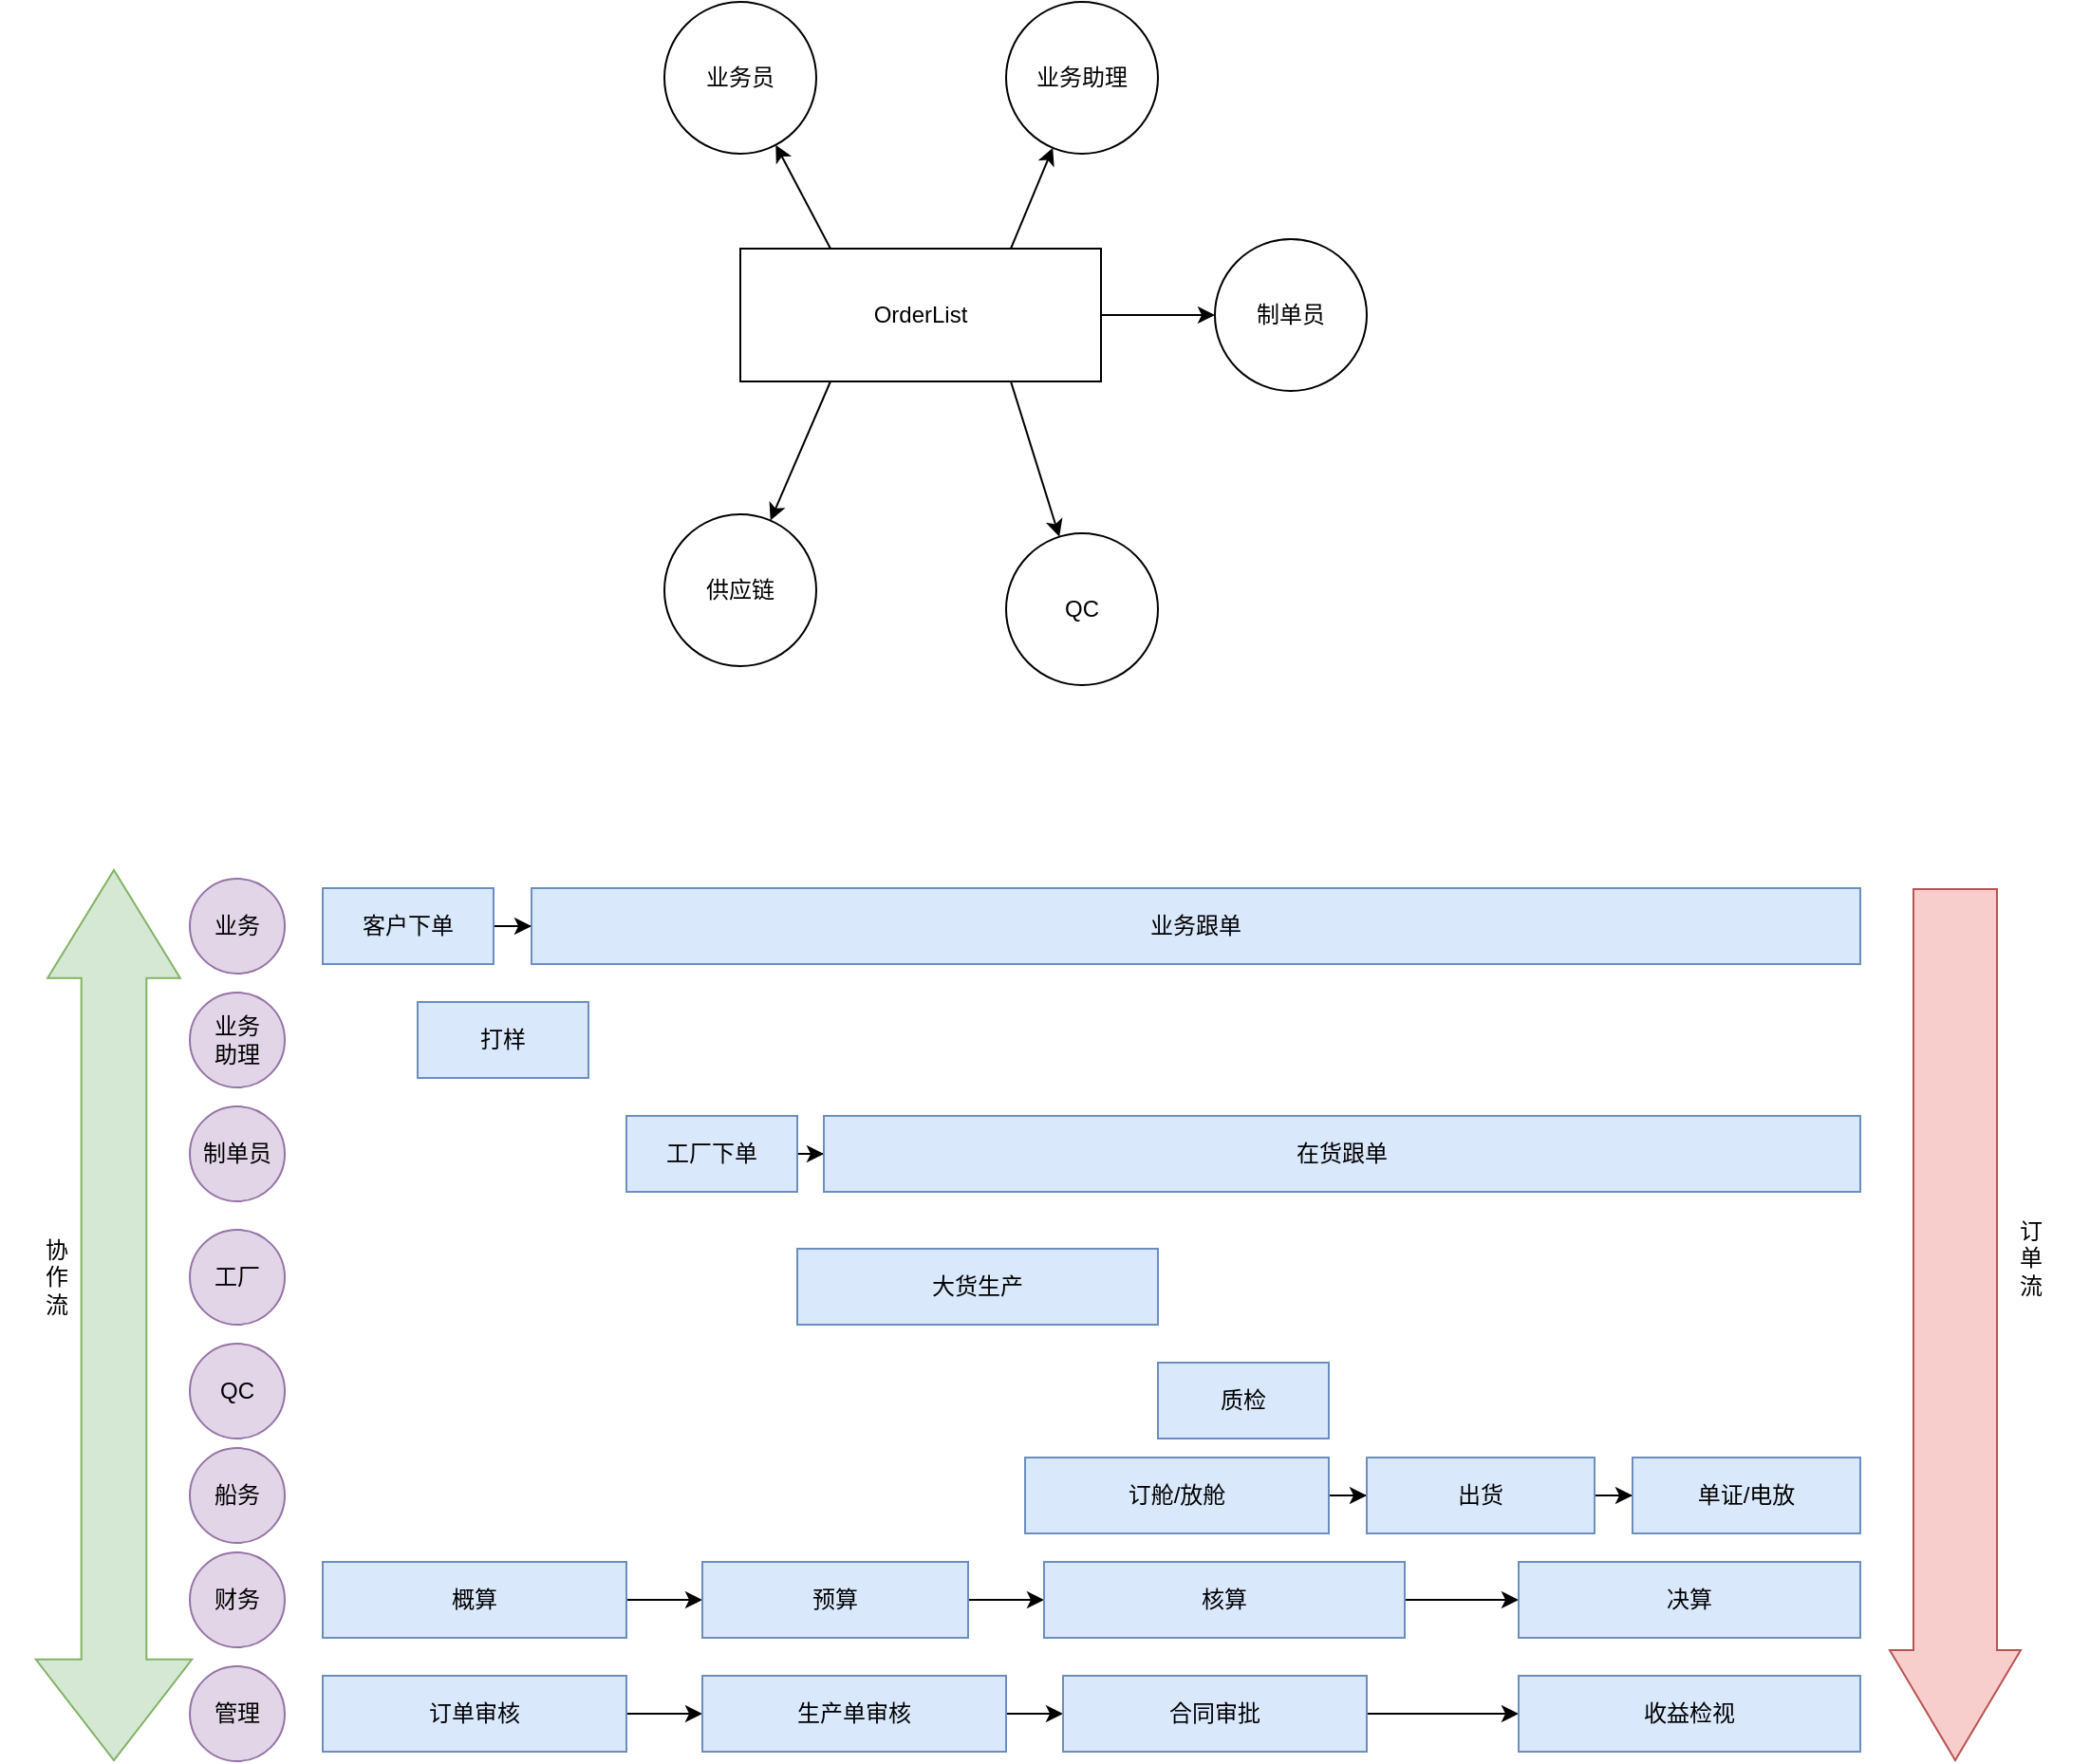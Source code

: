 <mxfile version="28.1.0">
  <diagram name="第 1 页" id="qLG8cJmZxrwSkcStaCnF">
    <mxGraphModel dx="2178" dy="903" grid="0" gridSize="10" guides="1" tooltips="1" connect="1" arrows="1" fold="1" page="1" pageScale="1" pageWidth="827" pageHeight="1169" math="0" shadow="0">
      <root>
        <mxCell id="0" />
        <mxCell id="1" parent="0" />
        <mxCell id="Af63RQCoWhY6OaajXl5Q-11" style="rounded=0;orthogonalLoop=1;jettySize=auto;html=1;exitX=0.25;exitY=0;exitDx=0;exitDy=0;" edge="1" parent="1" source="Af63RQCoWhY6OaajXl5Q-5" target="Af63RQCoWhY6OaajXl5Q-6">
          <mxGeometry relative="1" as="geometry" />
        </mxCell>
        <mxCell id="Af63RQCoWhY6OaajXl5Q-12" style="rounded=0;orthogonalLoop=1;jettySize=auto;html=1;exitX=0.75;exitY=0;exitDx=0;exitDy=0;" edge="1" parent="1" source="Af63RQCoWhY6OaajXl5Q-5" target="Af63RQCoWhY6OaajXl5Q-7">
          <mxGeometry relative="1" as="geometry" />
        </mxCell>
        <mxCell id="Af63RQCoWhY6OaajXl5Q-13" style="edgeStyle=orthogonalEdgeStyle;rounded=0;orthogonalLoop=1;jettySize=auto;html=1;exitX=1;exitY=0.5;exitDx=0;exitDy=0;" edge="1" parent="1" source="Af63RQCoWhY6OaajXl5Q-5" target="Af63RQCoWhY6OaajXl5Q-8">
          <mxGeometry relative="1" as="geometry" />
        </mxCell>
        <mxCell id="Af63RQCoWhY6OaajXl5Q-14" style="rounded=0;orthogonalLoop=1;jettySize=auto;html=1;exitX=0.75;exitY=1;exitDx=0;exitDy=0;" edge="1" parent="1" source="Af63RQCoWhY6OaajXl5Q-5" target="Af63RQCoWhY6OaajXl5Q-9">
          <mxGeometry relative="1" as="geometry" />
        </mxCell>
        <mxCell id="Af63RQCoWhY6OaajXl5Q-15" style="rounded=0;orthogonalLoop=1;jettySize=auto;html=1;exitX=0.25;exitY=1;exitDx=0;exitDy=0;" edge="1" parent="1" source="Af63RQCoWhY6OaajXl5Q-5" target="Af63RQCoWhY6OaajXl5Q-10">
          <mxGeometry relative="1" as="geometry" />
        </mxCell>
        <mxCell id="Af63RQCoWhY6OaajXl5Q-5" value="OrderList" style="rounded=0;whiteSpace=wrap;html=1;" vertex="1" parent="1">
          <mxGeometry x="300" y="150" width="190" height="70" as="geometry" />
        </mxCell>
        <mxCell id="Af63RQCoWhY6OaajXl5Q-6" value="业务员" style="ellipse;whiteSpace=wrap;html=1;aspect=fixed;" vertex="1" parent="1">
          <mxGeometry x="260" y="20" width="80" height="80" as="geometry" />
        </mxCell>
        <mxCell id="Af63RQCoWhY6OaajXl5Q-7" value="业务助理" style="ellipse;whiteSpace=wrap;html=1;aspect=fixed;" vertex="1" parent="1">
          <mxGeometry x="440" y="20" width="80" height="80" as="geometry" />
        </mxCell>
        <mxCell id="Af63RQCoWhY6OaajXl5Q-8" value="制单员" style="ellipse;whiteSpace=wrap;html=1;aspect=fixed;" vertex="1" parent="1">
          <mxGeometry x="550" y="145" width="80" height="80" as="geometry" />
        </mxCell>
        <mxCell id="Af63RQCoWhY6OaajXl5Q-9" value="QC" style="ellipse;whiteSpace=wrap;html=1;aspect=fixed;" vertex="1" parent="1">
          <mxGeometry x="440" y="300" width="80" height="80" as="geometry" />
        </mxCell>
        <mxCell id="Af63RQCoWhY6OaajXl5Q-10" value="供应链" style="ellipse;whiteSpace=wrap;html=1;aspect=fixed;" vertex="1" parent="1">
          <mxGeometry x="260" y="290" width="80" height="80" as="geometry" />
        </mxCell>
        <mxCell id="Af63RQCoWhY6OaajXl5Q-45" style="edgeStyle=orthogonalEdgeStyle;rounded=0;orthogonalLoop=1;jettySize=auto;html=1;entryX=0;entryY=0.5;entryDx=0;entryDy=0;" edge="1" parent="1" source="Af63RQCoWhY6OaajXl5Q-16" target="Af63RQCoWhY6OaajXl5Q-28">
          <mxGeometry relative="1" as="geometry" />
        </mxCell>
        <mxCell id="Af63RQCoWhY6OaajXl5Q-16" value="客户下单" style="rounded=0;whiteSpace=wrap;html=1;fillColor=#dae8fc;strokeColor=#6c8ebf;" vertex="1" parent="1">
          <mxGeometry x="80" y="487" width="90" height="40" as="geometry" />
        </mxCell>
        <mxCell id="Af63RQCoWhY6OaajXl5Q-46" style="edgeStyle=orthogonalEdgeStyle;rounded=0;orthogonalLoop=1;jettySize=auto;html=1;" edge="1" parent="1" source="Af63RQCoWhY6OaajXl5Q-19" target="Af63RQCoWhY6OaajXl5Q-24">
          <mxGeometry relative="1" as="geometry" />
        </mxCell>
        <mxCell id="Af63RQCoWhY6OaajXl5Q-19" value="工厂下单" style="rounded=0;whiteSpace=wrap;html=1;fillColor=#dae8fc;strokeColor=#6c8ebf;" vertex="1" parent="1">
          <mxGeometry x="240" y="607" width="90" height="40" as="geometry" />
        </mxCell>
        <mxCell id="Af63RQCoWhY6OaajXl5Q-20" value="大货生产" style="rounded=0;whiteSpace=wrap;html=1;fillColor=#dae8fc;strokeColor=#6c8ebf;" vertex="1" parent="1">
          <mxGeometry x="330" y="677" width="190" height="40" as="geometry" />
        </mxCell>
        <mxCell id="Af63RQCoWhY6OaajXl5Q-21" value="质检" style="rounded=0;whiteSpace=wrap;html=1;fillColor=#dae8fc;strokeColor=#6c8ebf;" vertex="1" parent="1">
          <mxGeometry x="520" y="737" width="90" height="40" as="geometry" />
        </mxCell>
        <mxCell id="Af63RQCoWhY6OaajXl5Q-47" style="edgeStyle=orthogonalEdgeStyle;rounded=0;orthogonalLoop=1;jettySize=auto;html=1;entryX=0;entryY=0.5;entryDx=0;entryDy=0;" edge="1" parent="1" source="Af63RQCoWhY6OaajXl5Q-22" target="Af63RQCoWhY6OaajXl5Q-26">
          <mxGeometry relative="1" as="geometry" />
        </mxCell>
        <mxCell id="Af63RQCoWhY6OaajXl5Q-22" value="订舱/放舱" style="rounded=0;whiteSpace=wrap;html=1;fillColor=#dae8fc;strokeColor=#6c8ebf;" vertex="1" parent="1">
          <mxGeometry x="450" y="787" width="160" height="40" as="geometry" />
        </mxCell>
        <mxCell id="Af63RQCoWhY6OaajXl5Q-24" value="在货跟单" style="rounded=0;whiteSpace=wrap;html=1;fillColor=#dae8fc;strokeColor=#6c8ebf;" vertex="1" parent="1">
          <mxGeometry x="344" y="607" width="546" height="40" as="geometry" />
        </mxCell>
        <mxCell id="Af63RQCoWhY6OaajXl5Q-25" value="打样" style="rounded=0;whiteSpace=wrap;html=1;fillColor=#dae8fc;strokeColor=#6c8ebf;" vertex="1" parent="1">
          <mxGeometry x="130" y="547" width="90" height="40" as="geometry" />
        </mxCell>
        <mxCell id="Af63RQCoWhY6OaajXl5Q-48" style="edgeStyle=orthogonalEdgeStyle;rounded=0;orthogonalLoop=1;jettySize=auto;html=1;entryX=0;entryY=0.5;entryDx=0;entryDy=0;" edge="1" parent="1" source="Af63RQCoWhY6OaajXl5Q-26" target="Af63RQCoWhY6OaajXl5Q-27">
          <mxGeometry relative="1" as="geometry" />
        </mxCell>
        <mxCell id="Af63RQCoWhY6OaajXl5Q-26" value="出货" style="rounded=0;whiteSpace=wrap;html=1;fillColor=#dae8fc;strokeColor=#6c8ebf;" vertex="1" parent="1">
          <mxGeometry x="630" y="787" width="120" height="40" as="geometry" />
        </mxCell>
        <mxCell id="Af63RQCoWhY6OaajXl5Q-27" value="单证/电放" style="rounded=0;whiteSpace=wrap;html=1;fillColor=#dae8fc;strokeColor=#6c8ebf;" vertex="1" parent="1">
          <mxGeometry x="770" y="787" width="120" height="40" as="geometry" />
        </mxCell>
        <mxCell id="Af63RQCoWhY6OaajXl5Q-28" value="业务跟单" style="rounded=0;whiteSpace=wrap;html=1;fillColor=#dae8fc;strokeColor=#6c8ebf;" vertex="1" parent="1">
          <mxGeometry x="190" y="487" width="700" height="40" as="geometry" />
        </mxCell>
        <mxCell id="Af63RQCoWhY6OaajXl5Q-29" value="业务" style="ellipse;whiteSpace=wrap;html=1;aspect=fixed;fillColor=#e1d5e7;strokeColor=#9673a6;" vertex="1" parent="1">
          <mxGeometry x="10" y="482" width="50" height="50" as="geometry" />
        </mxCell>
        <mxCell id="Af63RQCoWhY6OaajXl5Q-30" value="业务&lt;div&gt;助理&lt;/div&gt;" style="ellipse;whiteSpace=wrap;html=1;aspect=fixed;fillColor=#e1d5e7;strokeColor=#9673a6;" vertex="1" parent="1">
          <mxGeometry x="10" y="542" width="50" height="50" as="geometry" />
        </mxCell>
        <mxCell id="Af63RQCoWhY6OaajXl5Q-31" value="制单员" style="ellipse;whiteSpace=wrap;html=1;aspect=fixed;fillColor=#e1d5e7;strokeColor=#9673a6;" vertex="1" parent="1">
          <mxGeometry x="10" y="602" width="50" height="50" as="geometry" />
        </mxCell>
        <mxCell id="Af63RQCoWhY6OaajXl5Q-32" value="工厂" style="ellipse;whiteSpace=wrap;html=1;aspect=fixed;fillColor=#e1d5e7;strokeColor=#9673a6;" vertex="1" parent="1">
          <mxGeometry x="10" y="667" width="50" height="50" as="geometry" />
        </mxCell>
        <mxCell id="Af63RQCoWhY6OaajXl5Q-33" value="QC" style="ellipse;whiteSpace=wrap;html=1;aspect=fixed;fillColor=#e1d5e7;strokeColor=#9673a6;" vertex="1" parent="1">
          <mxGeometry x="10" y="727" width="50" height="50" as="geometry" />
        </mxCell>
        <mxCell id="Af63RQCoWhY6OaajXl5Q-34" value="船务" style="ellipse;whiteSpace=wrap;html=1;aspect=fixed;fillColor=#e1d5e7;strokeColor=#9673a6;" vertex="1" parent="1">
          <mxGeometry x="10" y="782" width="50" height="50" as="geometry" />
        </mxCell>
        <mxCell id="Af63RQCoWhY6OaajXl5Q-35" value="财务" style="ellipse;whiteSpace=wrap;html=1;aspect=fixed;fillColor=#e1d5e7;strokeColor=#9673a6;" vertex="1" parent="1">
          <mxGeometry x="10" y="837" width="50" height="50" as="geometry" />
        </mxCell>
        <mxCell id="Af63RQCoWhY6OaajXl5Q-49" style="edgeStyle=orthogonalEdgeStyle;rounded=0;orthogonalLoop=1;jettySize=auto;html=1;entryX=0;entryY=0.5;entryDx=0;entryDy=0;" edge="1" parent="1" source="Af63RQCoWhY6OaajXl5Q-36" target="Af63RQCoWhY6OaajXl5Q-37">
          <mxGeometry relative="1" as="geometry" />
        </mxCell>
        <mxCell id="Af63RQCoWhY6OaajXl5Q-36" value="概算" style="rounded=0;whiteSpace=wrap;html=1;fillColor=#dae8fc;strokeColor=#6c8ebf;" vertex="1" parent="1">
          <mxGeometry x="80" y="842" width="160" height="40" as="geometry" />
        </mxCell>
        <mxCell id="Af63RQCoWhY6OaajXl5Q-50" style="edgeStyle=orthogonalEdgeStyle;rounded=0;orthogonalLoop=1;jettySize=auto;html=1;entryX=0;entryY=0.5;entryDx=0;entryDy=0;" edge="1" parent="1" source="Af63RQCoWhY6OaajXl5Q-37" target="Af63RQCoWhY6OaajXl5Q-38">
          <mxGeometry relative="1" as="geometry" />
        </mxCell>
        <mxCell id="Af63RQCoWhY6OaajXl5Q-37" value="预算" style="rounded=0;whiteSpace=wrap;html=1;fillColor=#dae8fc;strokeColor=#6c8ebf;" vertex="1" parent="1">
          <mxGeometry x="280" y="842" width="140" height="40" as="geometry" />
        </mxCell>
        <mxCell id="Af63RQCoWhY6OaajXl5Q-51" style="edgeStyle=orthogonalEdgeStyle;rounded=0;orthogonalLoop=1;jettySize=auto;html=1;entryX=0;entryY=0.5;entryDx=0;entryDy=0;" edge="1" parent="1" source="Af63RQCoWhY6OaajXl5Q-38" target="Af63RQCoWhY6OaajXl5Q-39">
          <mxGeometry relative="1" as="geometry" />
        </mxCell>
        <mxCell id="Af63RQCoWhY6OaajXl5Q-38" value="核算" style="rounded=0;whiteSpace=wrap;html=1;fillColor=#dae8fc;strokeColor=#6c8ebf;" vertex="1" parent="1">
          <mxGeometry x="460" y="842" width="190" height="40" as="geometry" />
        </mxCell>
        <mxCell id="Af63RQCoWhY6OaajXl5Q-39" value="决算" style="rounded=0;whiteSpace=wrap;html=1;fillColor=#dae8fc;strokeColor=#6c8ebf;" vertex="1" parent="1">
          <mxGeometry x="710" y="842" width="180" height="40" as="geometry" />
        </mxCell>
        <mxCell id="Af63RQCoWhY6OaajXl5Q-40" value="管理" style="ellipse;whiteSpace=wrap;html=1;aspect=fixed;fillColor=#e1d5e7;strokeColor=#9673a6;" vertex="1" parent="1">
          <mxGeometry x="10" y="897" width="50" height="50" as="geometry" />
        </mxCell>
        <mxCell id="Af63RQCoWhY6OaajXl5Q-52" style="edgeStyle=orthogonalEdgeStyle;rounded=0;orthogonalLoop=1;jettySize=auto;html=1;entryX=0;entryY=0.5;entryDx=0;entryDy=0;" edge="1" parent="1" source="Af63RQCoWhY6OaajXl5Q-41" target="Af63RQCoWhY6OaajXl5Q-42">
          <mxGeometry relative="1" as="geometry" />
        </mxCell>
        <mxCell id="Af63RQCoWhY6OaajXl5Q-41" value="订单审核" style="rounded=0;whiteSpace=wrap;html=1;fillColor=#dae8fc;strokeColor=#6c8ebf;" vertex="1" parent="1">
          <mxGeometry x="80" y="902" width="160" height="40" as="geometry" />
        </mxCell>
        <mxCell id="Af63RQCoWhY6OaajXl5Q-53" style="edgeStyle=orthogonalEdgeStyle;rounded=0;orthogonalLoop=1;jettySize=auto;html=1;entryX=0;entryY=0.5;entryDx=0;entryDy=0;" edge="1" parent="1" source="Af63RQCoWhY6OaajXl5Q-42" target="Af63RQCoWhY6OaajXl5Q-43">
          <mxGeometry relative="1" as="geometry" />
        </mxCell>
        <mxCell id="Af63RQCoWhY6OaajXl5Q-42" value="生产单审核" style="rounded=0;whiteSpace=wrap;html=1;fillColor=#dae8fc;strokeColor=#6c8ebf;" vertex="1" parent="1">
          <mxGeometry x="280" y="902" width="160" height="40" as="geometry" />
        </mxCell>
        <mxCell id="Af63RQCoWhY6OaajXl5Q-54" style="edgeStyle=orthogonalEdgeStyle;rounded=0;orthogonalLoop=1;jettySize=auto;html=1;entryX=0;entryY=0.5;entryDx=0;entryDy=0;" edge="1" parent="1" source="Af63RQCoWhY6OaajXl5Q-43" target="Af63RQCoWhY6OaajXl5Q-44">
          <mxGeometry relative="1" as="geometry" />
        </mxCell>
        <mxCell id="Af63RQCoWhY6OaajXl5Q-43" value="合同审批" style="rounded=0;whiteSpace=wrap;html=1;fillColor=#dae8fc;strokeColor=#6c8ebf;" vertex="1" parent="1">
          <mxGeometry x="470" y="902" width="160" height="40" as="geometry" />
        </mxCell>
        <mxCell id="Af63RQCoWhY6OaajXl5Q-44" value="收益检视" style="rounded=0;whiteSpace=wrap;html=1;fillColor=#dae8fc;strokeColor=#6c8ebf;" vertex="1" parent="1">
          <mxGeometry x="710" y="902" width="180" height="40" as="geometry" />
        </mxCell>
        <mxCell id="Af63RQCoWhY6OaajXl5Q-56" value="" style="shape=flexArrow;endArrow=classic;startArrow=classic;html=1;rounded=0;width=34.286;endSize=18.619;endWidth=34.558;startSize=17.357;startWidth=46.939;fillColor=#d5e8d4;strokeColor=#82b366;" edge="1" parent="1">
          <mxGeometry width="100" height="100" relative="1" as="geometry">
            <mxPoint x="-30" y="947" as="sourcePoint" />
            <mxPoint x="-30" y="477" as="targetPoint" />
          </mxGeometry>
        </mxCell>
        <mxCell id="Af63RQCoWhY6OaajXl5Q-57" value="" style="shape=flexArrow;endArrow=classic;html=1;rounded=0;width=44;endSize=19;endWidth=24;fillColor=#f8cecc;strokeColor=#b85450;" edge="1" parent="1">
          <mxGeometry width="50" height="50" relative="1" as="geometry">
            <mxPoint x="940" y="487" as="sourcePoint" />
            <mxPoint x="940" y="947" as="targetPoint" />
          </mxGeometry>
        </mxCell>
        <mxCell id="Af63RQCoWhY6OaajXl5Q-63" value="订&lt;div&gt;单&lt;/div&gt;&lt;div&gt;流&lt;/div&gt;" style="text;html=1;align=center;verticalAlign=middle;whiteSpace=wrap;rounded=0;" vertex="1" parent="1">
          <mxGeometry x="950" y="667" width="60" height="30" as="geometry" />
        </mxCell>
        <mxCell id="Af63RQCoWhY6OaajXl5Q-64" value="协&lt;div&gt;作&lt;/div&gt;&lt;div&gt;流&lt;/div&gt;" style="text;html=1;align=center;verticalAlign=middle;whiteSpace=wrap;rounded=0;" vertex="1" parent="1">
          <mxGeometry x="-90" y="677" width="60" height="30" as="geometry" />
        </mxCell>
      </root>
    </mxGraphModel>
  </diagram>
</mxfile>
